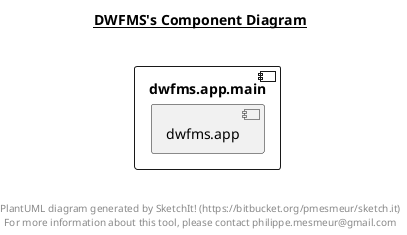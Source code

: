 @startuml

title __DWFMS's Component Diagram__\n

  component "dwfms.app.main" {
        [dwfms.app]
  }




right footer


PlantUML diagram generated by SketchIt! (https://bitbucket.org/pmesmeur/sketch.it)
For more information about this tool, please contact philippe.mesmeur@gmail.com
endfooter

@enduml
